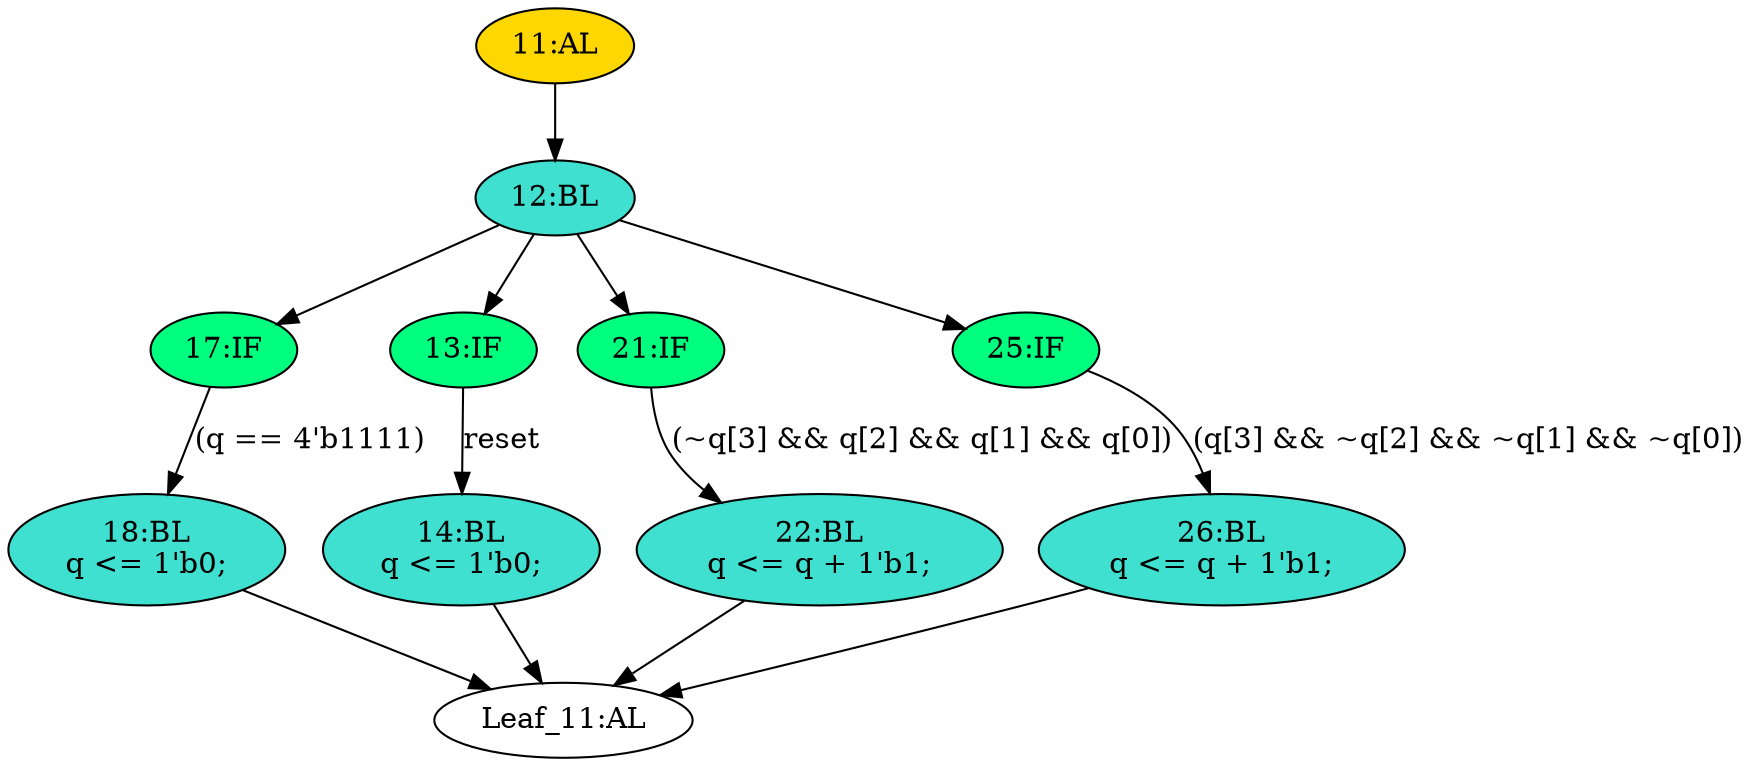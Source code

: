 strict digraph "" {
	node [label="\N"];
	"17:IF"	[ast="<pyverilog.vparser.ast.IfStatement object at 0x7f917932ae90>",
		fillcolor=springgreen,
		label="17:IF",
		statements="[]",
		style=filled,
		typ=IfStatement];
	"18:BL"	[ast="<pyverilog.vparser.ast.Block object at 0x7f917932f050>",
		fillcolor=turquoise,
		label="18:BL
q <= 1'b0;",
		statements="[<pyverilog.vparser.ast.NonblockingSubstitution object at 0x7f917932f090>]",
		style=filled,
		typ=Block];
	"17:IF" -> "18:BL"	[cond="['q']",
		label="(q == 4'b1111)",
		lineno=17];
	"14:BL"	[ast="<pyverilog.vparser.ast.Block object at 0x7f917932f410>",
		fillcolor=turquoise,
		label="14:BL
q <= 1'b0;",
		statements="[<pyverilog.vparser.ast.NonblockingSubstitution object at 0x7f917932f2d0>]",
		style=filled,
		typ=Block];
	"Leaf_11:AL"	[def_var="['q']",
		label="Leaf_11:AL"];
	"14:BL" -> "Leaf_11:AL"	[cond="[]",
		lineno=None];
	"13:IF"	[ast="<pyverilog.vparser.ast.IfStatement object at 0x7f917932f610>",
		fillcolor=springgreen,
		label="13:IF",
		statements="[]",
		style=filled,
		typ=IfStatement];
	"13:IF" -> "14:BL"	[cond="['reset']",
		label=reset,
		lineno=13];
	"22:BL"	[ast="<pyverilog.vparser.ast.Block object at 0x7f917932f6d0>",
		fillcolor=turquoise,
		label="22:BL
q <= q + 1'b1;",
		statements="[<pyverilog.vparser.ast.NonblockingSubstitution object at 0x7f917932f710>]",
		style=filled,
		typ=Block];
	"22:BL" -> "Leaf_11:AL"	[cond="[]",
		lineno=None];
	"26:BL"	[ast="<pyverilog.vparser.ast.Block object at 0x7f917932fd50>",
		fillcolor=turquoise,
		label="26:BL
q <= q + 1'b1;",
		statements="[<pyverilog.vparser.ast.NonblockingSubstitution object at 0x7f917932fd90>]",
		style=filled,
		typ=Block];
	"26:BL" -> "Leaf_11:AL"	[cond="[]",
		lineno=None];
	"21:IF"	[ast="<pyverilog.vparser.ast.IfStatement object at 0x7f917932f690>",
		fillcolor=springgreen,
		label="21:IF",
		statements="[]",
		style=filled,
		typ=IfStatement];
	"21:IF" -> "22:BL"	[cond="['q', 'q', 'q', 'q']",
		label="(~q[3] && q[2] && q[1] && q[0])",
		lineno=21];
	"18:BL" -> "Leaf_11:AL"	[cond="[]",
		lineno=None];
	"12:BL"	[ast="<pyverilog.vparser.ast.Block object at 0x7f917932f5d0>",
		fillcolor=turquoise,
		label="12:BL",
		statements="[]",
		style=filled,
		typ=Block];
	"12:BL" -> "17:IF"	[cond="[]",
		lineno=None];
	"12:BL" -> "13:IF"	[cond="[]",
		lineno=None];
	"12:BL" -> "21:IF"	[cond="[]",
		lineno=None];
	"25:IF"	[ast="<pyverilog.vparser.ast.IfStatement object at 0x7f917932fd10>",
		fillcolor=springgreen,
		label="25:IF",
		statements="[]",
		style=filled,
		typ=IfStatement];
	"12:BL" -> "25:IF"	[cond="[]",
		lineno=None];
	"25:IF" -> "26:BL"	[cond="['q', 'q', 'q', 'q']",
		label="(q[3] && ~q[2] && ~q[1] && ~q[0])",
		lineno=25];
	"11:AL"	[ast="<pyverilog.vparser.ast.Always object at 0x7f917932f450>",
		clk_sens=True,
		fillcolor=gold,
		label="11:AL",
		sens="['clk', 'reset']",
		statements="[]",
		style=filled,
		typ=Always,
		use_var="['q', 'reset']"];
	"11:AL" -> "12:BL"	[cond="[]",
		lineno=None];
}
